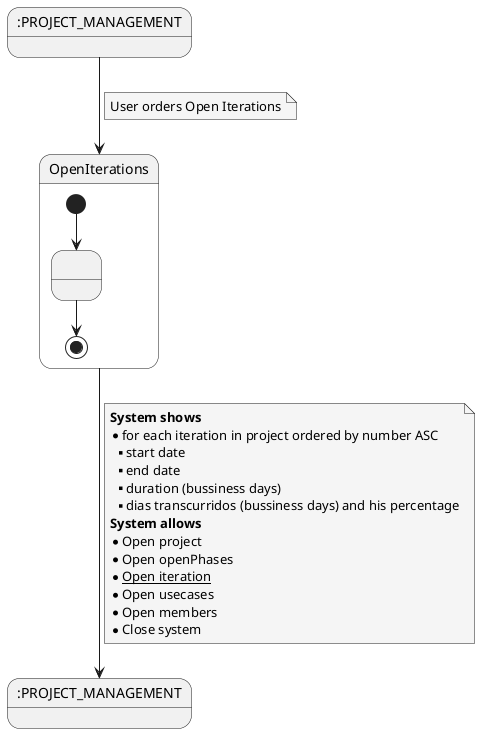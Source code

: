 @startuml
skinparam {
    NoteBackgroundColor #whiteSmoke
}
    state PROJECT_MANAGEMENT as ":PROJECT_MANAGEMENT"
    state 2 as ":PROJECT_MANAGEMENT"

    PROJECT_MANAGEMENT --> OpenIterations
    note on link
        User orders Open Iterations
    end note


    state OpenIterations {
        state 1 as " "
            [*] --> 1

            1 --> [*]
    }

    OpenIterations --> 2
            note on link
                <b>System shows</b>
                * for each iteration in project ordered by number ASC
                ** start date
                ** end date
                ** duration (bussiness days)
                ** dias transcurridos (bussiness days) and his percentage
                <b>System allows</b>
                * Open project
                * Open openPhases
                * __Open iteration__
                * Open usecases
                * Open members
                * Close system
            end note


@enduml
